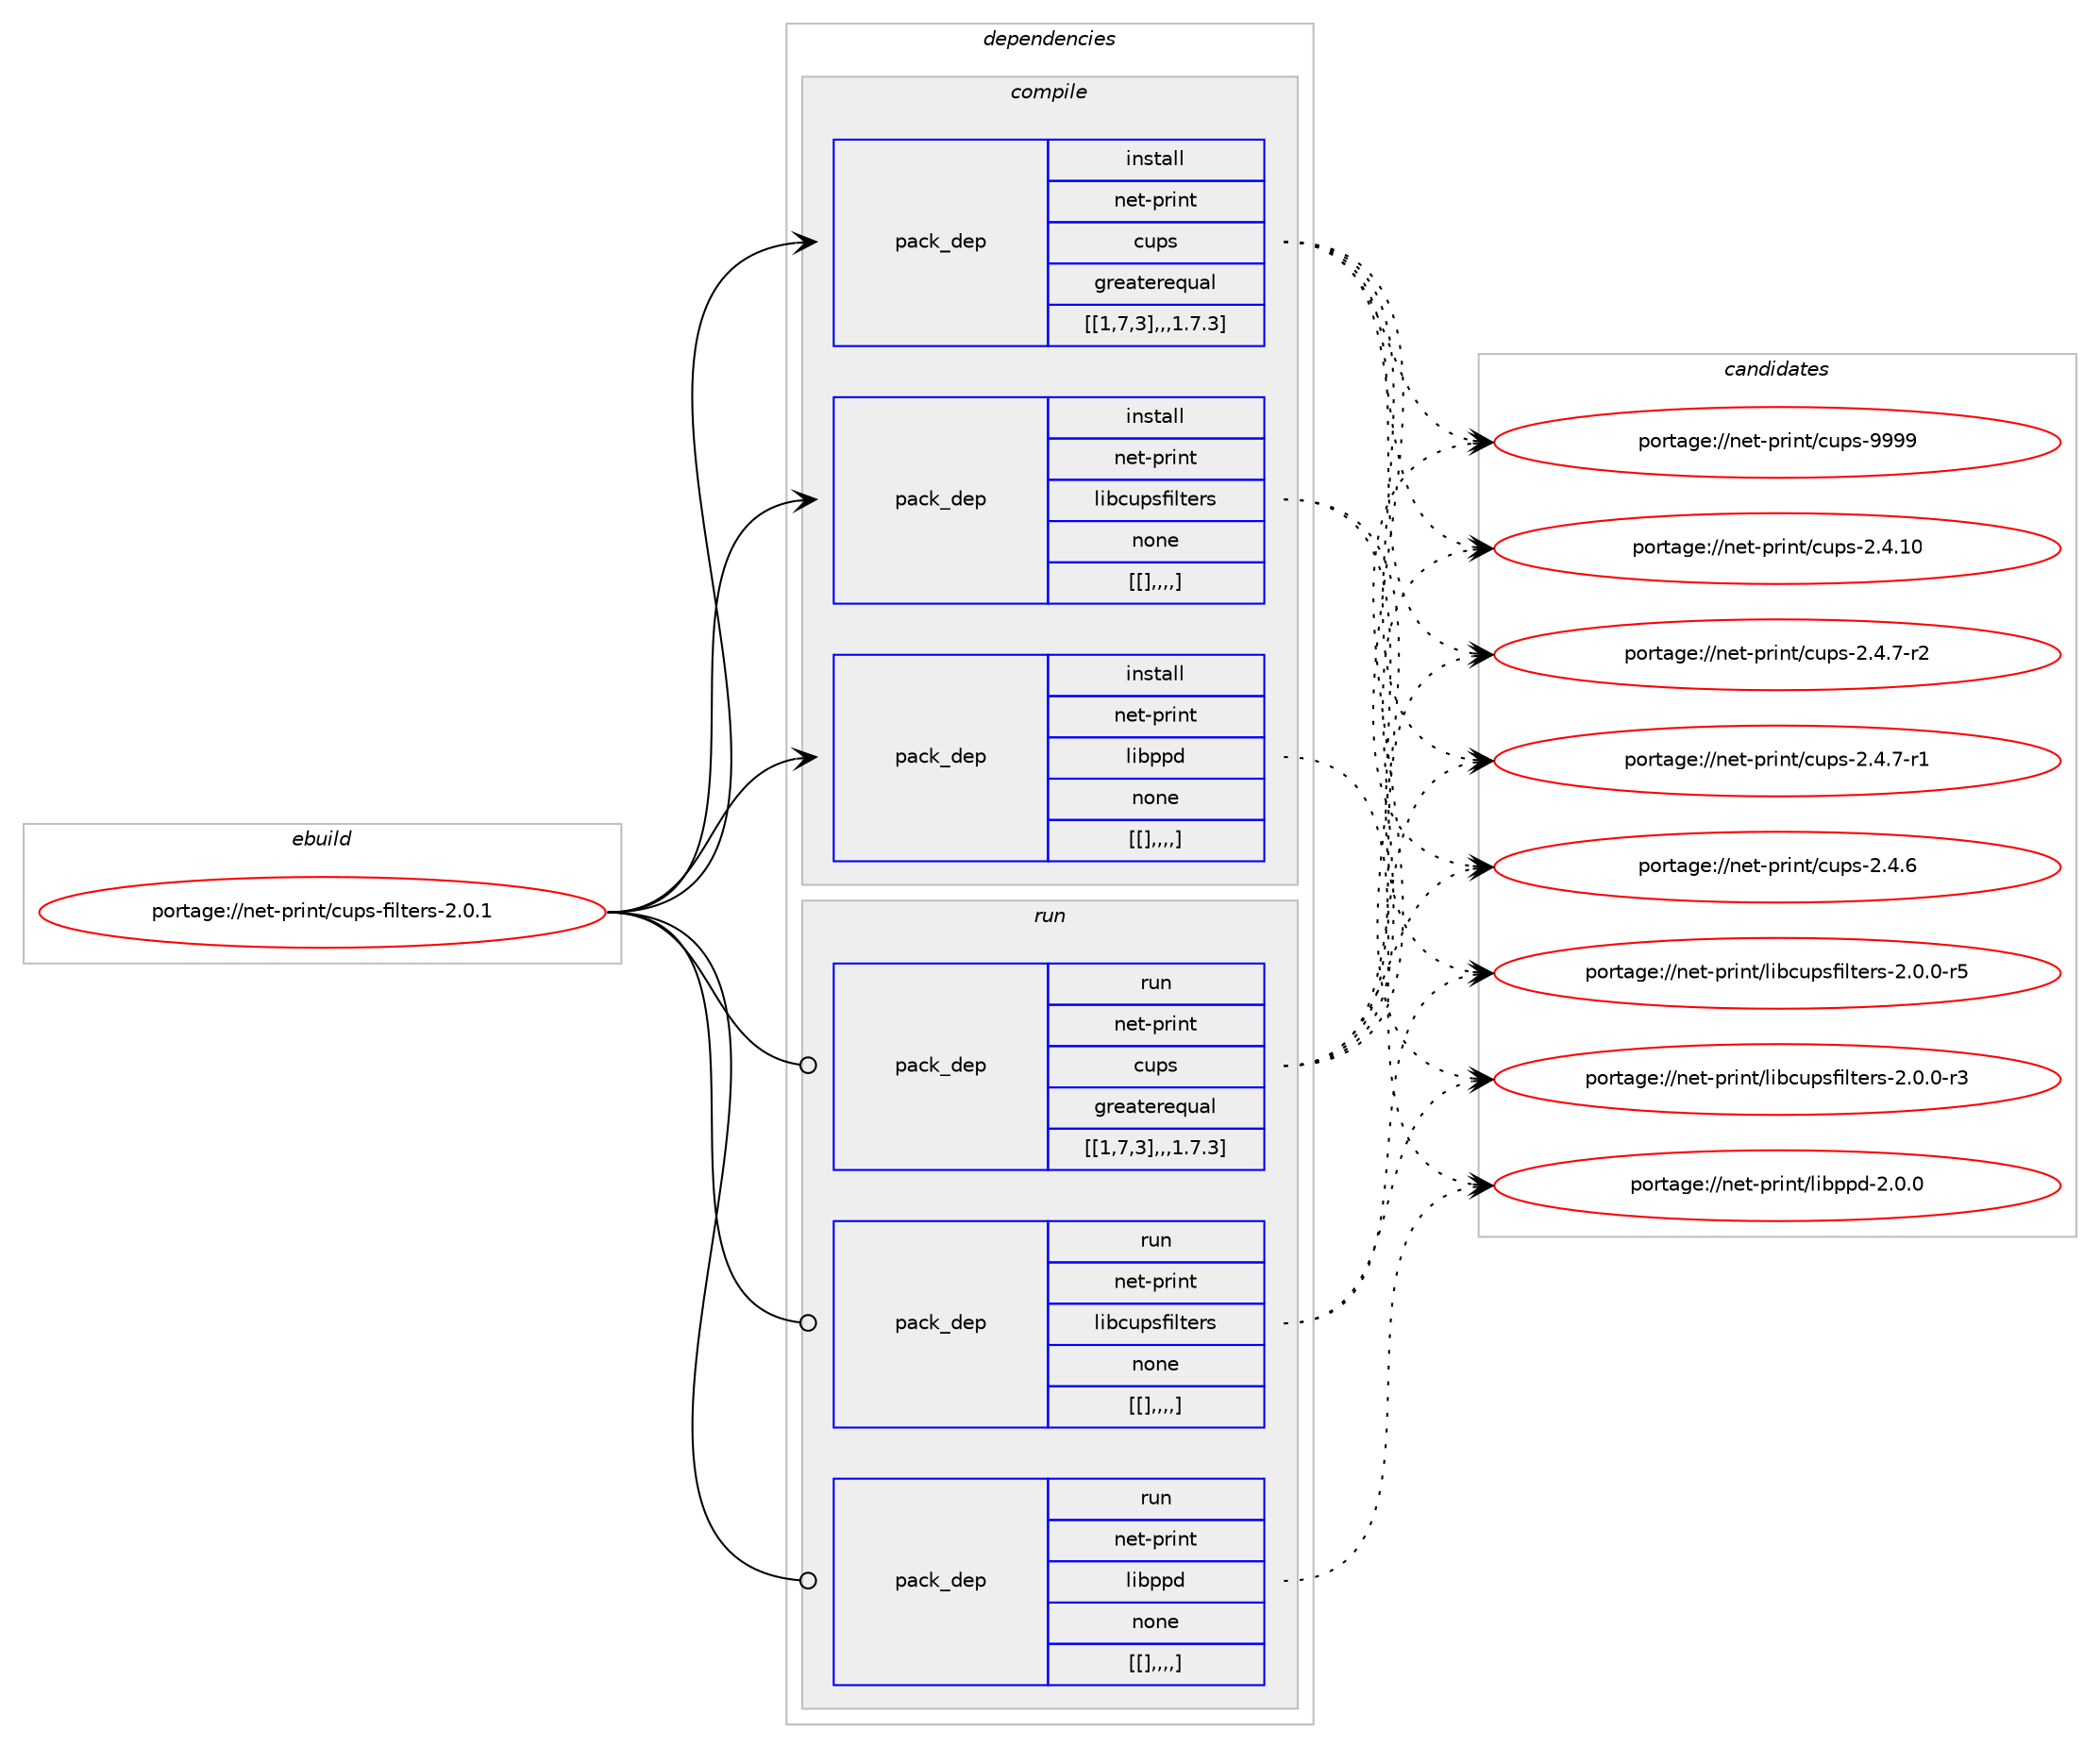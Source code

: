 digraph prolog {

# *************
# Graph options
# *************

newrank=true;
concentrate=true;
compound=true;
graph [rankdir=LR,fontname=Helvetica,fontsize=10,ranksep=1.5];#, ranksep=2.5, nodesep=0.2];
edge  [arrowhead=vee];
node  [fontname=Helvetica,fontsize=10];

# **********
# The ebuild
# **********

subgraph cluster_leftcol {
color=gray;
label=<<i>ebuild</i>>;
id [label="portage://net-print/cups-filters-2.0.1", color=red, width=4, href="../net-print/cups-filters-2.0.1.svg"];
}

# ****************
# The dependencies
# ****************

subgraph cluster_midcol {
color=gray;
label=<<i>dependencies</i>>;
subgraph cluster_compile {
fillcolor="#eeeeee";
style=filled;
label=<<i>compile</i>>;
subgraph pack7973 {
dependency13051 [label=<<TABLE BORDER="0" CELLBORDER="1" CELLSPACING="0" CELLPADDING="4" WIDTH="220"><TR><TD ROWSPAN="6" CELLPADDING="30">pack_dep</TD></TR><TR><TD WIDTH="110">install</TD></TR><TR><TD>net-print</TD></TR><TR><TD>cups</TD></TR><TR><TD>greaterequal</TD></TR><TR><TD>[[1,7,3],,,1.7.3]</TD></TR></TABLE>>, shape=none, color=blue];
}
id:e -> dependency13051:w [weight=20,style="solid",arrowhead="vee"];
subgraph pack7974 {
dependency13052 [label=<<TABLE BORDER="0" CELLBORDER="1" CELLSPACING="0" CELLPADDING="4" WIDTH="220"><TR><TD ROWSPAN="6" CELLPADDING="30">pack_dep</TD></TR><TR><TD WIDTH="110">install</TD></TR><TR><TD>net-print</TD></TR><TR><TD>libcupsfilters</TD></TR><TR><TD>none</TD></TR><TR><TD>[[],,,,]</TD></TR></TABLE>>, shape=none, color=blue];
}
id:e -> dependency13052:w [weight=20,style="solid",arrowhead="vee"];
subgraph pack7975 {
dependency13053 [label=<<TABLE BORDER="0" CELLBORDER="1" CELLSPACING="0" CELLPADDING="4" WIDTH="220"><TR><TD ROWSPAN="6" CELLPADDING="30">pack_dep</TD></TR><TR><TD WIDTH="110">install</TD></TR><TR><TD>net-print</TD></TR><TR><TD>libppd</TD></TR><TR><TD>none</TD></TR><TR><TD>[[],,,,]</TD></TR></TABLE>>, shape=none, color=blue];
}
id:e -> dependency13053:w [weight=20,style="solid",arrowhead="vee"];
}
subgraph cluster_compileandrun {
fillcolor="#eeeeee";
style=filled;
label=<<i>compile and run</i>>;
}
subgraph cluster_run {
fillcolor="#eeeeee";
style=filled;
label=<<i>run</i>>;
subgraph pack7976 {
dependency13054 [label=<<TABLE BORDER="0" CELLBORDER="1" CELLSPACING="0" CELLPADDING="4" WIDTH="220"><TR><TD ROWSPAN="6" CELLPADDING="30">pack_dep</TD></TR><TR><TD WIDTH="110">run</TD></TR><TR><TD>net-print</TD></TR><TR><TD>cups</TD></TR><TR><TD>greaterequal</TD></TR><TR><TD>[[1,7,3],,,1.7.3]</TD></TR></TABLE>>, shape=none, color=blue];
}
id:e -> dependency13054:w [weight=20,style="solid",arrowhead="odot"];
subgraph pack7977 {
dependency13055 [label=<<TABLE BORDER="0" CELLBORDER="1" CELLSPACING="0" CELLPADDING="4" WIDTH="220"><TR><TD ROWSPAN="6" CELLPADDING="30">pack_dep</TD></TR><TR><TD WIDTH="110">run</TD></TR><TR><TD>net-print</TD></TR><TR><TD>libcupsfilters</TD></TR><TR><TD>none</TD></TR><TR><TD>[[],,,,]</TD></TR></TABLE>>, shape=none, color=blue];
}
id:e -> dependency13055:w [weight=20,style="solid",arrowhead="odot"];
subgraph pack7978 {
dependency13056 [label=<<TABLE BORDER="0" CELLBORDER="1" CELLSPACING="0" CELLPADDING="4" WIDTH="220"><TR><TD ROWSPAN="6" CELLPADDING="30">pack_dep</TD></TR><TR><TD WIDTH="110">run</TD></TR><TR><TD>net-print</TD></TR><TR><TD>libppd</TD></TR><TR><TD>none</TD></TR><TR><TD>[[],,,,]</TD></TR></TABLE>>, shape=none, color=blue];
}
id:e -> dependency13056:w [weight=20,style="solid",arrowhead="odot"];
}
}

# **************
# The candidates
# **************

subgraph cluster_choices {
rank=same;
color=gray;
label=<<i>candidates</i>>;

subgraph choice7973 {
color=black;
nodesep=1;
choice1101011164511211410511011647991171121154557575757 [label="portage://net-print/cups-9999", color=red, width=4,href="../net-print/cups-9999.svg"];
choice11010111645112114105110116479911711211545504652464948 [label="portage://net-print/cups-2.4.10", color=red, width=4,href="../net-print/cups-2.4.10.svg"];
choice1101011164511211410511011647991171121154550465246554511450 [label="portage://net-print/cups-2.4.7-r2", color=red, width=4,href="../net-print/cups-2.4.7-r2.svg"];
choice1101011164511211410511011647991171121154550465246554511449 [label="portage://net-print/cups-2.4.7-r1", color=red, width=4,href="../net-print/cups-2.4.7-r1.svg"];
choice110101116451121141051101164799117112115455046524654 [label="portage://net-print/cups-2.4.6", color=red, width=4,href="../net-print/cups-2.4.6.svg"];
dependency13051:e -> choice1101011164511211410511011647991171121154557575757:w [style=dotted,weight="100"];
dependency13051:e -> choice11010111645112114105110116479911711211545504652464948:w [style=dotted,weight="100"];
dependency13051:e -> choice1101011164511211410511011647991171121154550465246554511450:w [style=dotted,weight="100"];
dependency13051:e -> choice1101011164511211410511011647991171121154550465246554511449:w [style=dotted,weight="100"];
dependency13051:e -> choice110101116451121141051101164799117112115455046524654:w [style=dotted,weight="100"];
}
subgraph choice7974 {
color=black;
nodesep=1;
choice110101116451121141051101164710810598991171121151021051081161011141154550464846484511453 [label="portage://net-print/libcupsfilters-2.0.0-r5", color=red, width=4,href="../net-print/libcupsfilters-2.0.0-r5.svg"];
choice110101116451121141051101164710810598991171121151021051081161011141154550464846484511451 [label="portage://net-print/libcupsfilters-2.0.0-r3", color=red, width=4,href="../net-print/libcupsfilters-2.0.0-r3.svg"];
dependency13052:e -> choice110101116451121141051101164710810598991171121151021051081161011141154550464846484511453:w [style=dotted,weight="100"];
dependency13052:e -> choice110101116451121141051101164710810598991171121151021051081161011141154550464846484511451:w [style=dotted,weight="100"];
}
subgraph choice7975 {
color=black;
nodesep=1;
choice110101116451121141051101164710810598112112100455046484648 [label="portage://net-print/libppd-2.0.0", color=red, width=4,href="../net-print/libppd-2.0.0.svg"];
dependency13053:e -> choice110101116451121141051101164710810598112112100455046484648:w [style=dotted,weight="100"];
}
subgraph choice7976 {
color=black;
nodesep=1;
choice1101011164511211410511011647991171121154557575757 [label="portage://net-print/cups-9999", color=red, width=4,href="../net-print/cups-9999.svg"];
choice11010111645112114105110116479911711211545504652464948 [label="portage://net-print/cups-2.4.10", color=red, width=4,href="../net-print/cups-2.4.10.svg"];
choice1101011164511211410511011647991171121154550465246554511450 [label="portage://net-print/cups-2.4.7-r2", color=red, width=4,href="../net-print/cups-2.4.7-r2.svg"];
choice1101011164511211410511011647991171121154550465246554511449 [label="portage://net-print/cups-2.4.7-r1", color=red, width=4,href="../net-print/cups-2.4.7-r1.svg"];
choice110101116451121141051101164799117112115455046524654 [label="portage://net-print/cups-2.4.6", color=red, width=4,href="../net-print/cups-2.4.6.svg"];
dependency13054:e -> choice1101011164511211410511011647991171121154557575757:w [style=dotted,weight="100"];
dependency13054:e -> choice11010111645112114105110116479911711211545504652464948:w [style=dotted,weight="100"];
dependency13054:e -> choice1101011164511211410511011647991171121154550465246554511450:w [style=dotted,weight="100"];
dependency13054:e -> choice1101011164511211410511011647991171121154550465246554511449:w [style=dotted,weight="100"];
dependency13054:e -> choice110101116451121141051101164799117112115455046524654:w [style=dotted,weight="100"];
}
subgraph choice7977 {
color=black;
nodesep=1;
choice110101116451121141051101164710810598991171121151021051081161011141154550464846484511453 [label="portage://net-print/libcupsfilters-2.0.0-r5", color=red, width=4,href="../net-print/libcupsfilters-2.0.0-r5.svg"];
choice110101116451121141051101164710810598991171121151021051081161011141154550464846484511451 [label="portage://net-print/libcupsfilters-2.0.0-r3", color=red, width=4,href="../net-print/libcupsfilters-2.0.0-r3.svg"];
dependency13055:e -> choice110101116451121141051101164710810598991171121151021051081161011141154550464846484511453:w [style=dotted,weight="100"];
dependency13055:e -> choice110101116451121141051101164710810598991171121151021051081161011141154550464846484511451:w [style=dotted,weight="100"];
}
subgraph choice7978 {
color=black;
nodesep=1;
choice110101116451121141051101164710810598112112100455046484648 [label="portage://net-print/libppd-2.0.0", color=red, width=4,href="../net-print/libppd-2.0.0.svg"];
dependency13056:e -> choice110101116451121141051101164710810598112112100455046484648:w [style=dotted,weight="100"];
}
}

}

